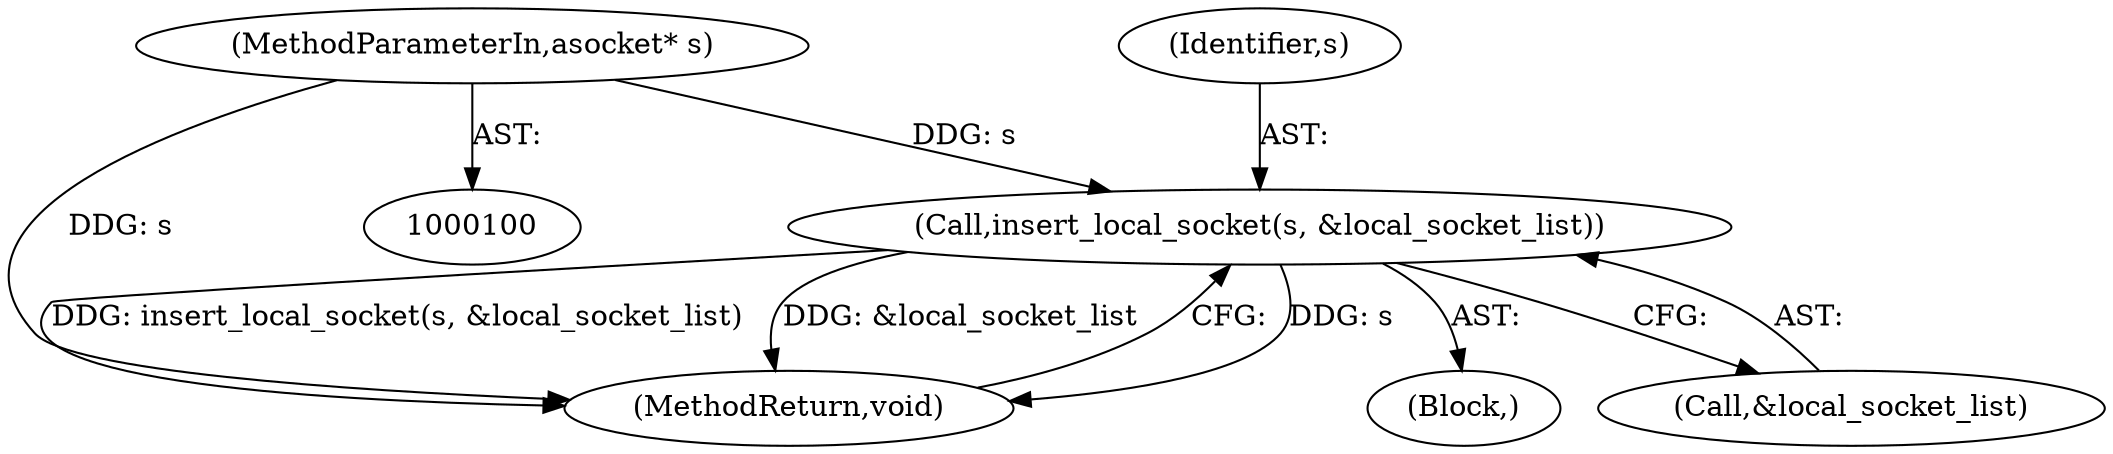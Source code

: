 digraph "0_Android_268068f25673242d1d5130d96202d3288c91b700_1@pointer" {
"1000101" [label="(MethodParameterIn,asocket* s)"];
"1000122" [label="(Call,insert_local_socket(s, &local_socket_list))"];
"1000122" [label="(Call,insert_local_socket(s, &local_socket_list))"];
"1000123" [label="(Identifier,s)"];
"1000126" [label="(MethodReturn,void)"];
"1000102" [label="(Block,)"];
"1000124" [label="(Call,&local_socket_list)"];
"1000101" [label="(MethodParameterIn,asocket* s)"];
"1000101" -> "1000100"  [label="AST: "];
"1000101" -> "1000126"  [label="DDG: s"];
"1000101" -> "1000122"  [label="DDG: s"];
"1000122" -> "1000102"  [label="AST: "];
"1000122" -> "1000124"  [label="CFG: "];
"1000123" -> "1000122"  [label="AST: "];
"1000124" -> "1000122"  [label="AST: "];
"1000126" -> "1000122"  [label="CFG: "];
"1000122" -> "1000126"  [label="DDG: s"];
"1000122" -> "1000126"  [label="DDG: insert_local_socket(s, &local_socket_list)"];
"1000122" -> "1000126"  [label="DDG: &local_socket_list"];
}

